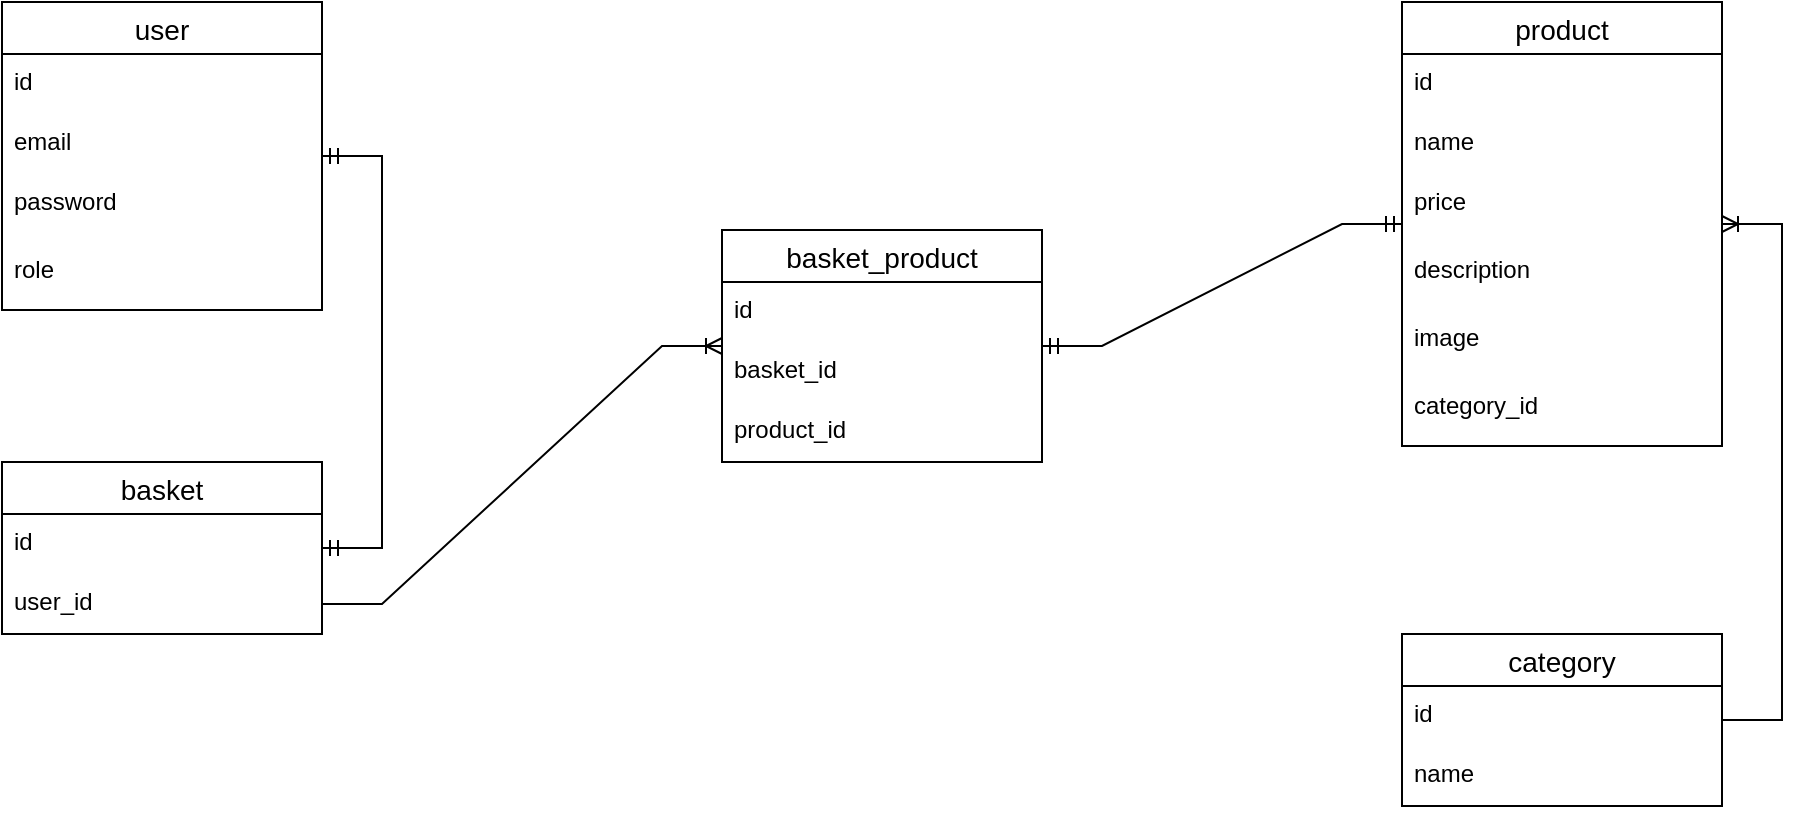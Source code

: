 <mxfile version="20.2.7" type="device"><diagram id="h9u6GBAtHCrnF144rYwY" name="Page-1"><mxGraphModel dx="942" dy="582" grid="1" gridSize="10" guides="1" tooltips="1" connect="1" arrows="1" fold="1" page="1" pageScale="1" pageWidth="1100" pageHeight="850" math="0" shadow="0"><root><mxCell id="0"/><mxCell id="1" parent="0"/><mxCell id="IRNTvG4lmrociRqLh093-1" value="user" style="swimlane;fontStyle=0;childLayout=stackLayout;horizontal=1;startSize=26;horizontalStack=0;resizeParent=1;resizeParentMax=0;resizeLast=0;collapsible=1;marginBottom=0;align=center;fontSize=14;" parent="1" vertex="1"><mxGeometry x="90" y="120" width="160" height="154" as="geometry"/></mxCell><mxCell id="IRNTvG4lmrociRqLh093-2" value="id" style="text;strokeColor=none;fillColor=none;spacingLeft=4;spacingRight=4;overflow=hidden;rotatable=0;points=[[0,0.5],[1,0.5]];portConstraint=eastwest;fontSize=12;" parent="IRNTvG4lmrociRqLh093-1" vertex="1"><mxGeometry y="26" width="160" height="30" as="geometry"/></mxCell><mxCell id="IRNTvG4lmrociRqLh093-3" value="email" style="text;strokeColor=none;fillColor=none;spacingLeft=4;spacingRight=4;overflow=hidden;rotatable=0;points=[[0,0.5],[1,0.5]];portConstraint=eastwest;fontSize=12;" parent="IRNTvG4lmrociRqLh093-1" vertex="1"><mxGeometry y="56" width="160" height="30" as="geometry"/></mxCell><mxCell id="IRNTvG4lmrociRqLh093-4" value="password" style="text;strokeColor=none;fillColor=none;spacingLeft=4;spacingRight=4;overflow=hidden;rotatable=0;points=[[0,0.5],[1,0.5]];portConstraint=eastwest;fontSize=12;" parent="IRNTvG4lmrociRqLh093-1" vertex="1"><mxGeometry y="86" width="160" height="34" as="geometry"/></mxCell><mxCell id="IRNTvG4lmrociRqLh093-5" value="role" style="text;strokeColor=none;fillColor=none;spacingLeft=4;spacingRight=4;overflow=hidden;rotatable=0;points=[[0,0.5],[1,0.5]];portConstraint=eastwest;fontSize=12;" parent="IRNTvG4lmrociRqLh093-1" vertex="1"><mxGeometry y="120" width="160" height="34" as="geometry"/></mxCell><mxCell id="IRNTvG4lmrociRqLh093-6" value="basket" style="swimlane;fontStyle=0;childLayout=stackLayout;horizontal=1;startSize=26;horizontalStack=0;resizeParent=1;resizeParentMax=0;resizeLast=0;collapsible=1;marginBottom=0;align=center;fontSize=14;" parent="1" vertex="1"><mxGeometry x="90" y="350" width="160" height="86" as="geometry"/></mxCell><mxCell id="IRNTvG4lmrociRqLh093-7" value="id" style="text;strokeColor=none;fillColor=none;spacingLeft=4;spacingRight=4;overflow=hidden;rotatable=0;points=[[0,0.5],[1,0.5]];portConstraint=eastwest;fontSize=12;" parent="IRNTvG4lmrociRqLh093-6" vertex="1"><mxGeometry y="26" width="160" height="30" as="geometry"/></mxCell><mxCell id="IRNTvG4lmrociRqLh093-8" value="user_id" style="text;strokeColor=none;fillColor=none;spacingLeft=4;spacingRight=4;overflow=hidden;rotatable=0;points=[[0,0.5],[1,0.5]];portConstraint=eastwest;fontSize=12;" parent="IRNTvG4lmrociRqLh093-6" vertex="1"><mxGeometry y="56" width="160" height="30" as="geometry"/></mxCell><mxCell id="IRNTvG4lmrociRqLh093-11" value="" style="edgeStyle=entityRelationEdgeStyle;fontSize=12;html=1;endArrow=ERmandOne;startArrow=ERmandOne;rounded=0;" parent="1" source="IRNTvG4lmrociRqLh093-1" target="IRNTvG4lmrociRqLh093-6" edge="1"><mxGeometry width="100" height="100" relative="1" as="geometry"><mxPoint x="40" y="120" as="sourcePoint"/><mxPoint x="30" y="400" as="targetPoint"/></mxGeometry></mxCell><mxCell id="IRNTvG4lmrociRqLh093-12" value="product" style="swimlane;fontStyle=0;childLayout=stackLayout;horizontal=1;startSize=26;horizontalStack=0;resizeParent=1;resizeParentMax=0;resizeLast=0;collapsible=1;marginBottom=0;align=center;fontSize=14;" parent="1" vertex="1"><mxGeometry x="790" y="120" width="160" height="222" as="geometry"/></mxCell><mxCell id="IRNTvG4lmrociRqLh093-13" value="id" style="text;strokeColor=none;fillColor=none;spacingLeft=4;spacingRight=4;overflow=hidden;rotatable=0;points=[[0,0.5],[1,0.5]];portConstraint=eastwest;fontSize=12;" parent="IRNTvG4lmrociRqLh093-12" vertex="1"><mxGeometry y="26" width="160" height="30" as="geometry"/></mxCell><mxCell id="IRNTvG4lmrociRqLh093-14" value="name" style="text;strokeColor=none;fillColor=none;spacingLeft=4;spacingRight=4;overflow=hidden;rotatable=0;points=[[0,0.5],[1,0.5]];portConstraint=eastwest;fontSize=12;" parent="IRNTvG4lmrociRqLh093-12" vertex="1"><mxGeometry y="56" width="160" height="30" as="geometry"/></mxCell><mxCell id="IRNTvG4lmrociRqLh093-15" value="price" style="text;strokeColor=none;fillColor=none;spacingLeft=4;spacingRight=4;overflow=hidden;rotatable=0;points=[[0,0.5],[1,0.5]];portConstraint=eastwest;fontSize=12;" parent="IRNTvG4lmrociRqLh093-12" vertex="1"><mxGeometry y="86" width="160" height="34" as="geometry"/></mxCell><mxCell id="IRNTvG4lmrociRqLh093-19" value="description" style="text;strokeColor=none;fillColor=none;spacingLeft=4;spacingRight=4;overflow=hidden;rotatable=0;points=[[0,0.5],[1,0.5]];portConstraint=eastwest;fontSize=12;" parent="IRNTvG4lmrociRqLh093-12" vertex="1"><mxGeometry y="120" width="160" height="34" as="geometry"/></mxCell><mxCell id="IRNTvG4lmrociRqLh093-18" value="image" style="text;strokeColor=none;fillColor=none;spacingLeft=4;spacingRight=4;overflow=hidden;rotatable=0;points=[[0,0.5],[1,0.5]];portConstraint=eastwest;fontSize=12;" parent="IRNTvG4lmrociRqLh093-12" vertex="1"><mxGeometry y="154" width="160" height="34" as="geometry"/></mxCell><mxCell id="IRNTvG4lmrociRqLh093-16" value="category_id" style="text;strokeColor=none;fillColor=none;spacingLeft=4;spacingRight=4;overflow=hidden;rotatable=0;points=[[0,0.5],[1,0.5]];portConstraint=eastwest;fontSize=12;" parent="IRNTvG4lmrociRqLh093-12" vertex="1"><mxGeometry y="188" width="160" height="34" as="geometry"/></mxCell><mxCell id="IRNTvG4lmrociRqLh093-20" value="category" style="swimlane;fontStyle=0;childLayout=stackLayout;horizontal=1;startSize=26;horizontalStack=0;resizeParent=1;resizeParentMax=0;resizeLast=0;collapsible=1;marginBottom=0;align=center;fontSize=14;" parent="1" vertex="1"><mxGeometry x="790" y="436" width="160" height="86" as="geometry"/></mxCell><mxCell id="IRNTvG4lmrociRqLh093-21" value="id" style="text;strokeColor=none;fillColor=none;spacingLeft=4;spacingRight=4;overflow=hidden;rotatable=0;points=[[0,0.5],[1,0.5]];portConstraint=eastwest;fontSize=12;" parent="IRNTvG4lmrociRqLh093-20" vertex="1"><mxGeometry y="26" width="160" height="30" as="geometry"/></mxCell><mxCell id="IRNTvG4lmrociRqLh093-22" value="name" style="text;strokeColor=none;fillColor=none;spacingLeft=4;spacingRight=4;overflow=hidden;rotatable=0;points=[[0,0.5],[1,0.5]];portConstraint=eastwest;fontSize=12;" parent="IRNTvG4lmrociRqLh093-20" vertex="1"><mxGeometry y="56" width="160" height="30" as="geometry"/></mxCell><mxCell id="IRNTvG4lmrociRqLh093-23" value="" style="edgeStyle=entityRelationEdgeStyle;fontSize=12;html=1;endArrow=ERoneToMany;rounded=0;" parent="1" source="IRNTvG4lmrociRqLh093-20" target="IRNTvG4lmrociRqLh093-12" edge="1"><mxGeometry width="100" height="100" relative="1" as="geometry"><mxPoint x="720" y="442" as="sourcePoint"/><mxPoint x="820" y="342" as="targetPoint"/></mxGeometry></mxCell><mxCell id="IRNTvG4lmrociRqLh093-24" value="basket_product" style="swimlane;fontStyle=0;childLayout=stackLayout;horizontal=1;startSize=26;horizontalStack=0;resizeParent=1;resizeParentMax=0;resizeLast=0;collapsible=1;marginBottom=0;align=center;fontSize=14;" parent="1" vertex="1"><mxGeometry x="450" y="234" width="160" height="116" as="geometry"/></mxCell><mxCell id="IRNTvG4lmrociRqLh093-25" value="id" style="text;strokeColor=none;fillColor=none;spacingLeft=4;spacingRight=4;overflow=hidden;rotatable=0;points=[[0,0.5],[1,0.5]];portConstraint=eastwest;fontSize=12;" parent="IRNTvG4lmrociRqLh093-24" vertex="1"><mxGeometry y="26" width="160" height="30" as="geometry"/></mxCell><mxCell id="IRNTvG4lmrociRqLh093-26" value="basket_id" style="text;strokeColor=none;fillColor=none;spacingLeft=4;spacingRight=4;overflow=hidden;rotatable=0;points=[[0,0.5],[1,0.5]];portConstraint=eastwest;fontSize=12;" parent="IRNTvG4lmrociRqLh093-24" vertex="1"><mxGeometry y="56" width="160" height="30" as="geometry"/></mxCell><mxCell id="IRNTvG4lmrociRqLh093-30" value="product_id" style="text;strokeColor=none;fillColor=none;spacingLeft=4;spacingRight=4;overflow=hidden;rotatable=0;points=[[0,0.5],[1,0.5]];portConstraint=eastwest;fontSize=12;" parent="IRNTvG4lmrociRqLh093-24" vertex="1"><mxGeometry y="86" width="160" height="30" as="geometry"/></mxCell><mxCell id="IRNTvG4lmrociRqLh093-31" value="" style="edgeStyle=entityRelationEdgeStyle;fontSize=12;html=1;endArrow=ERoneToMany;rounded=0;exitX=1;exitY=0.5;exitDx=0;exitDy=0;" parent="1" source="IRNTvG4lmrociRqLh093-8" target="IRNTvG4lmrociRqLh093-24" edge="1"><mxGeometry width="100" height="100" relative="1" as="geometry"><mxPoint x="480" y="320" as="sourcePoint"/><mxPoint x="580" y="220" as="targetPoint"/></mxGeometry></mxCell><mxCell id="IRNTvG4lmrociRqLh093-32" value="" style="edgeStyle=entityRelationEdgeStyle;fontSize=12;html=1;endArrow=ERmandOne;startArrow=ERmandOne;rounded=0;" parent="1" source="IRNTvG4lmrociRqLh093-24" target="IRNTvG4lmrociRqLh093-12" edge="1"><mxGeometry width="100" height="100" relative="1" as="geometry"><mxPoint x="750" y="320" as="sourcePoint"/><mxPoint x="850" y="220" as="targetPoint"/></mxGeometry></mxCell></root></mxGraphModel></diagram></mxfile>